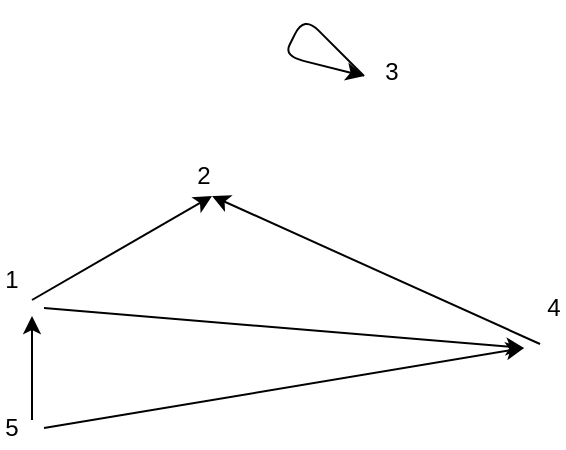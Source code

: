 <mxfile version="13.9.2" type="device"><diagram id="CppaqEFdWn3yThTbbpdA" name="Page-1"><mxGraphModel dx="293" dy="310" grid="1" gridSize="10" guides="1" tooltips="1" connect="1" arrows="1" fold="1" page="1" pageScale="1" pageWidth="827" pageHeight="1169" math="0" shadow="0"><root><mxCell id="0"/><mxCell id="1" parent="0"/><mxCell id="ah6ESOC8vcrV9EjnmHZi-1" value="" style="shape=image;html=1;verticalAlign=top;verticalLabelPosition=bottom;labelBackgroundColor=#ffffff;imageAspect=0;aspect=fixed;image=https://cdn4.iconfinder.com/data/icons/essential-app-2/16/record-round-circle-dot-128.png" vertex="1" parent="1"><mxGeometry x="292" y="242" width="8" height="8" as="geometry"/></mxCell><mxCell id="ah6ESOC8vcrV9EjnmHZi-2" value="" style="shape=image;html=1;verticalAlign=top;verticalLabelPosition=bottom;labelBackgroundColor=#ffffff;imageAspect=0;aspect=fixed;image=https://cdn4.iconfinder.com/data/icons/essential-app-2/16/record-round-circle-dot-128.png" vertex="1" parent="1"><mxGeometry x="380" y="190" width="8" height="8" as="geometry"/></mxCell><mxCell id="ah6ESOC8vcrV9EjnmHZi-3" value="" style="shape=image;html=1;verticalAlign=top;verticalLabelPosition=bottom;labelBackgroundColor=#ffffff;imageAspect=0;aspect=fixed;image=https://cdn4.iconfinder.com/data/icons/essential-app-2/16/record-round-circle-dot-128.png" vertex="1" parent="1"><mxGeometry x="540" y="262" width="8" height="8" as="geometry"/></mxCell><mxCell id="ah6ESOC8vcrV9EjnmHZi-25" style="edgeStyle=orthogonalEdgeStyle;rounded=0;orthogonalLoop=1;jettySize=auto;html=1;exitX=0.25;exitY=0;exitDx=0;exitDy=0;entryX=0.25;entryY=1;entryDx=0;entryDy=0;" edge="1" parent="1" source="ah6ESOC8vcrV9EjnmHZi-4" target="ah6ESOC8vcrV9EjnmHZi-1"><mxGeometry relative="1" as="geometry"/></mxCell><mxCell id="ah6ESOC8vcrV9EjnmHZi-4" value="" style="shape=image;html=1;verticalAlign=top;verticalLabelPosition=bottom;labelBackgroundColor=#ffffff;imageAspect=0;aspect=fixed;image=https://cdn4.iconfinder.com/data/icons/essential-app-2/16/record-round-circle-dot-128.png" vertex="1" parent="1"><mxGeometry x="292" y="302" width="8" height="8" as="geometry"/></mxCell><mxCell id="ah6ESOC8vcrV9EjnmHZi-5" value="" style="shape=image;html=1;verticalAlign=top;verticalLabelPosition=bottom;labelBackgroundColor=#ffffff;imageAspect=0;aspect=fixed;image=https://cdn4.iconfinder.com/data/icons/essential-app-2/16/record-round-circle-dot-128.png" vertex="1" parent="1"><mxGeometry x="458" y="130" width="8" height="8" as="geometry"/></mxCell><mxCell id="ah6ESOC8vcrV9EjnmHZi-6" value="1" style="text;html=1;strokeColor=none;fillColor=none;align=center;verticalAlign=middle;whiteSpace=wrap;rounded=0;" vertex="1" parent="1"><mxGeometry x="278" y="222" width="12" height="20" as="geometry"/></mxCell><mxCell id="ah6ESOC8vcrV9EjnmHZi-7" value="5" style="text;html=1;strokeColor=none;fillColor=none;align=center;verticalAlign=middle;whiteSpace=wrap;rounded=0;" vertex="1" parent="1"><mxGeometry x="278" y="296" width="12" height="20" as="geometry"/></mxCell><mxCell id="ah6ESOC8vcrV9EjnmHZi-8" value="4" style="text;html=1;strokeColor=none;fillColor=none;align=center;verticalAlign=middle;whiteSpace=wrap;rounded=0;" vertex="1" parent="1"><mxGeometry x="550" y="236" width="10" height="20" as="geometry"/></mxCell><mxCell id="ah6ESOC8vcrV9EjnmHZi-9" value="3" style="text;html=1;strokeColor=none;fillColor=none;align=center;verticalAlign=middle;whiteSpace=wrap;rounded=0;" vertex="1" parent="1"><mxGeometry x="466" y="118" width="16" height="20" as="geometry"/></mxCell><mxCell id="ah6ESOC8vcrV9EjnmHZi-10" value="2" style="text;html=1;strokeColor=none;fillColor=none;align=center;verticalAlign=middle;whiteSpace=wrap;rounded=0;" vertex="1" parent="1"><mxGeometry x="372" y="170" width="16" height="20" as="geometry"/></mxCell><mxCell id="ah6ESOC8vcrV9EjnmHZi-23" value="" style="endArrow=classic;html=1;exitX=1;exitY=0.5;exitDx=0;exitDy=0;entryX=0;entryY=0.5;entryDx=0;entryDy=0;" edge="1" parent="1" source="ah6ESOC8vcrV9EjnmHZi-1" target="ah6ESOC8vcrV9EjnmHZi-3"><mxGeometry width="50" height="50" relative="1" as="geometry"><mxPoint x="410" y="270" as="sourcePoint"/><mxPoint x="520" y="280" as="targetPoint"/></mxGeometry></mxCell><mxCell id="ah6ESOC8vcrV9EjnmHZi-26" value="" style="endArrow=classic;html=1;entryX=0.75;entryY=1;entryDx=0;entryDy=0;exitX=1;exitY=0.25;exitDx=0;exitDy=0;" edge="1" parent="1" source="ah6ESOC8vcrV9EjnmHZi-3" target="ah6ESOC8vcrV9EjnmHZi-10"><mxGeometry width="50" height="50" relative="1" as="geometry"><mxPoint x="530" y="280" as="sourcePoint"/><mxPoint x="580" y="230" as="targetPoint"/></mxGeometry></mxCell><mxCell id="ah6ESOC8vcrV9EjnmHZi-28" value="" style="endArrow=classic;html=1;exitX=0.25;exitY=0;exitDx=0;exitDy=0;entryX=0.75;entryY=1;entryDx=0;entryDy=0;" edge="1" parent="1" source="ah6ESOC8vcrV9EjnmHZi-1" target="ah6ESOC8vcrV9EjnmHZi-10"><mxGeometry width="50" height="50" relative="1" as="geometry"><mxPoint x="400" y="290" as="sourcePoint"/><mxPoint x="450" y="240" as="targetPoint"/></mxGeometry></mxCell><mxCell id="ah6ESOC8vcrV9EjnmHZi-29" value="" style="endArrow=classic;html=1;exitX=1;exitY=0.5;exitDx=0;exitDy=0;entryX=0;entryY=0.5;entryDx=0;entryDy=0;" edge="1" parent="1" source="ah6ESOC8vcrV9EjnmHZi-4" target="ah6ESOC8vcrV9EjnmHZi-3"><mxGeometry width="50" height="50" relative="1" as="geometry"><mxPoint x="300" y="340" as="sourcePoint"/><mxPoint x="550" y="270" as="targetPoint"/></mxGeometry></mxCell><mxCell id="ah6ESOC8vcrV9EjnmHZi-30" value="" style="endArrow=classic;html=1;exitX=0.25;exitY=0;exitDx=0;exitDy=0;" edge="1" parent="1" source="ah6ESOC8vcrV9EjnmHZi-5"><mxGeometry width="50" height="50" relative="1" as="geometry"><mxPoint x="450" y="210" as="sourcePoint"/><mxPoint x="460" y="130" as="targetPoint"/><Array as="points"><mxPoint x="430" y="100"/><mxPoint x="420" y="120"/></Array></mxGeometry></mxCell></root></mxGraphModel></diagram></mxfile>